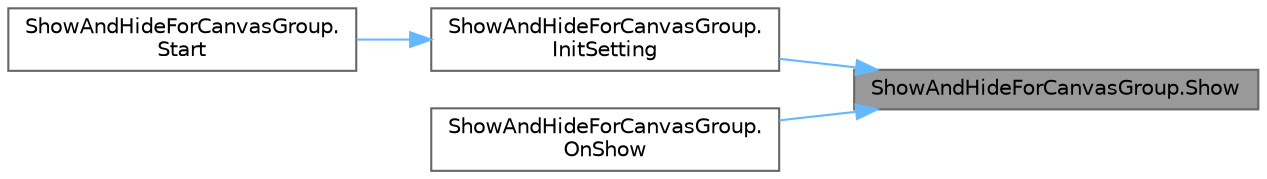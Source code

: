 digraph "ShowAndHideForCanvasGroup.Show"
{
 // LATEX_PDF_SIZE
  bgcolor="transparent";
  edge [fontname=Helvetica,fontsize=10,labelfontname=Helvetica,labelfontsize=10];
  node [fontname=Helvetica,fontsize=10,shape=box,height=0.2,width=0.4];
  rankdir="RL";
  Node1 [id="Node000001",label="ShowAndHideForCanvasGroup.Show",height=0.2,width=0.4,color="gray40", fillcolor="grey60", style="filled", fontcolor="black",tooltip=" "];
  Node1 -> Node2 [id="edge1_Node000001_Node000002",dir="back",color="steelblue1",style="solid",tooltip=" "];
  Node2 [id="Node000002",label="ShowAndHideForCanvasGroup.\lInitSetting",height=0.2,width=0.4,color="grey40", fillcolor="white", style="filled",URL="$class_show_and_hide_for_canvas_group.html#ab818f4b5b9fd7989c377eeb29cedd72a",tooltip=" "];
  Node2 -> Node3 [id="edge2_Node000002_Node000003",dir="back",color="steelblue1",style="solid",tooltip=" "];
  Node3 [id="Node000003",label="ShowAndHideForCanvasGroup.\lStart",height=0.2,width=0.4,color="grey40", fillcolor="white", style="filled",URL="$class_show_and_hide_for_canvas_group.html#a0fa5134ccf73a11e844ba799f50e6ab5",tooltip=" "];
  Node1 -> Node4 [id="edge3_Node000001_Node000004",dir="back",color="steelblue1",style="solid",tooltip=" "];
  Node4 [id="Node000004",label="ShowAndHideForCanvasGroup.\lOnShow",height=0.2,width=0.4,color="grey40", fillcolor="white", style="filled",URL="$class_show_and_hide_for_canvas_group.html#a394e1e30669bb9dc4ddb39c8ece1ef56",tooltip=" "];
}
